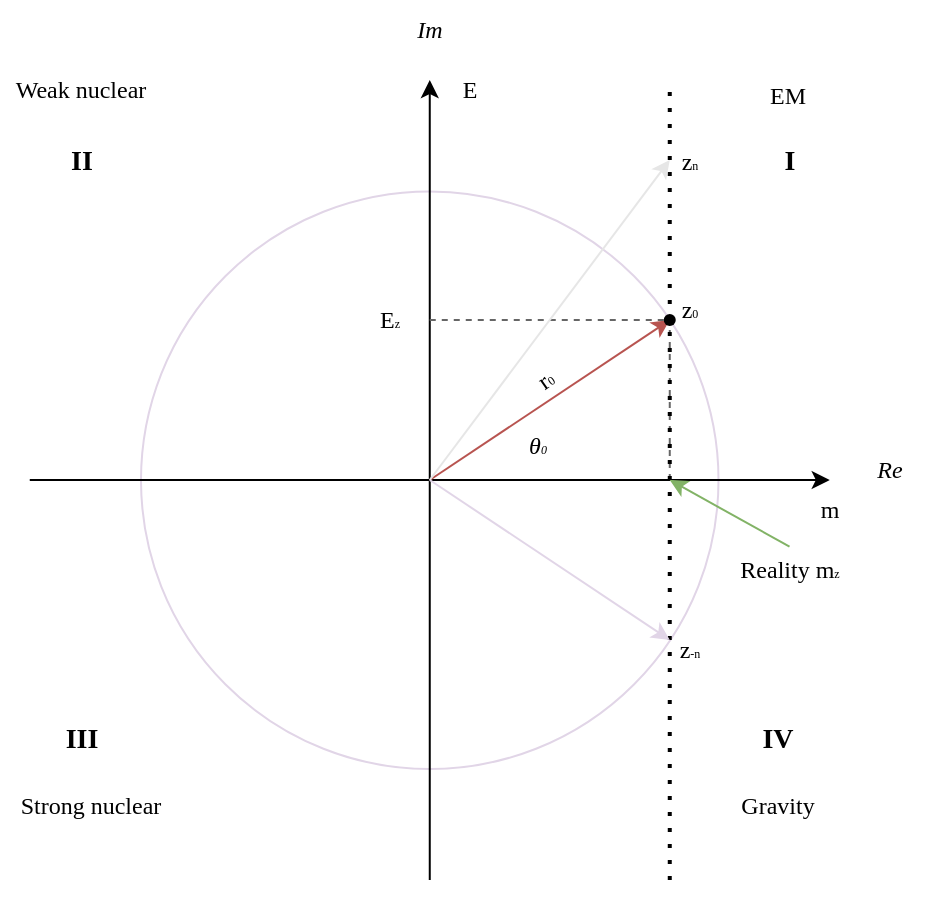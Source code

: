 <mxfile version="27.1.3">
  <diagram name="Pagina-1" id="0dzkZ5MN7ncnJMFn7Q6S">
    <mxGraphModel dx="1136" dy="743" grid="0" gridSize="10" guides="1" tooltips="1" connect="0" arrows="0" fold="1" page="1" pageScale="1" pageWidth="413" pageHeight="583" math="0" shadow="0">
      <root>
        <mxCell id="0" />
        <mxCell id="1" parent="0" />
        <mxCell id="gNHYL5g1EzsRVqw8KXna-23" value="" style="ellipse;whiteSpace=wrap;html=1;aspect=fixed;fillColor=none;strokeColor=#E1D5E7;" parent="1" vertex="1">
          <mxGeometry x="266.5" y="159.75" width="288.75" height="288.75" as="geometry" />
        </mxCell>
        <mxCell id="gNHYL5g1EzsRVqw8KXna-1" value="" style="endArrow=classic;html=1;rounded=0;" parent="1" edge="1">
          <mxGeometry width="50" height="50" relative="1" as="geometry">
            <mxPoint x="210.88" y="304" as="sourcePoint" />
            <mxPoint x="610.88" y="304" as="targetPoint" />
          </mxGeometry>
        </mxCell>
        <mxCell id="gNHYL5g1EzsRVqw8KXna-2" value="" style="endArrow=classic;html=1;rounded=0;" parent="1" edge="1">
          <mxGeometry width="50" height="50" relative="1" as="geometry">
            <mxPoint x="410.88" y="504" as="sourcePoint" />
            <mxPoint x="410.88" y="104" as="targetPoint" />
          </mxGeometry>
        </mxCell>
        <mxCell id="gNHYL5g1EzsRVqw8KXna-3" value="&lt;font face=&quot;Times New Roman&quot;&gt;E&lt;/font&gt;" style="text;html=1;align=center;verticalAlign=middle;whiteSpace=wrap;rounded=0;" parent="1" vertex="1">
          <mxGeometry x="400.88" y="94" width="60" height="30" as="geometry" />
        </mxCell>
        <mxCell id="gNHYL5g1EzsRVqw8KXna-4" value="&lt;font face=&quot;Times New Roman&quot;&gt;m&lt;/font&gt;" style="text;html=1;align=center;verticalAlign=middle;whiteSpace=wrap;rounded=0;" parent="1" vertex="1">
          <mxGeometry x="580.88" y="304" width="60" height="30" as="geometry" />
        </mxCell>
        <mxCell id="gNHYL5g1EzsRVqw8KXna-5" value="&lt;i&gt;Im&lt;/i&gt;" style="text;html=1;align=center;verticalAlign=middle;whiteSpace=wrap;rounded=0;fontFamily=Times New Roman;" parent="1" vertex="1">
          <mxGeometry x="380.88" y="64" width="60" height="30" as="geometry" />
        </mxCell>
        <mxCell id="gNHYL5g1EzsRVqw8KXna-6" value="&lt;font face=&quot;Times New Roman&quot;&gt;&lt;i&gt;Re&lt;/i&gt;&lt;/font&gt;" style="text;html=1;align=center;verticalAlign=middle;whiteSpace=wrap;rounded=0;" parent="1" vertex="1">
          <mxGeometry x="610.88" y="284" width="60" height="30" as="geometry" />
        </mxCell>
        <mxCell id="gNHYL5g1EzsRVqw8KXna-7" value="" style="endArrow=classic;html=1;rounded=0;fillColor=#f8cecc;strokeColor=#b85450;" parent="1" edge="1">
          <mxGeometry width="50" height="50" relative="1" as="geometry">
            <mxPoint x="410.88" y="304" as="sourcePoint" />
            <mxPoint x="530.88" y="224" as="targetPoint" />
          </mxGeometry>
        </mxCell>
        <mxCell id="gNHYL5g1EzsRVqw8KXna-8" value="" style="endArrow=none;dashed=1;html=1;rounded=0;fillColor=#f5f5f5;strokeColor=#666666;" parent="1" edge="1">
          <mxGeometry width="50" height="50" relative="1" as="geometry">
            <mxPoint x="530.88" y="304" as="sourcePoint" />
            <mxPoint x="530.88" y="224" as="targetPoint" />
          </mxGeometry>
        </mxCell>
        <mxCell id="gNHYL5g1EzsRVqw8KXna-9" value="" style="endArrow=none;dashed=1;html=1;rounded=0;fillColor=#f5f5f5;strokeColor=#666666;" parent="1" edge="1">
          <mxGeometry width="50" height="50" relative="1" as="geometry">
            <mxPoint x="410.88" y="224" as="sourcePoint" />
            <mxPoint x="530.88" y="224" as="targetPoint" />
          </mxGeometry>
        </mxCell>
        <mxCell id="gNHYL5g1EzsRVqw8KXna-10" value="&lt;font face=&quot;Times New Roman&quot;&gt;z&lt;font style=&quot;font-size: 6px;&quot;&gt;0&lt;/font&gt;&lt;/font&gt;" style="text;html=1;align=center;verticalAlign=middle;whiteSpace=wrap;rounded=0;" parent="1" vertex="1">
          <mxGeometry x="510.88" y="204" width="60" height="30" as="geometry" />
        </mxCell>
        <mxCell id="gNHYL5g1EzsRVqw8KXna-12" value="&lt;font face=&quot;Times New Roman&quot;&gt;r&lt;font style=&quot;font-size: 6px;&quot;&gt;0&lt;/font&gt;&lt;/font&gt;" style="text;html=1;align=center;verticalAlign=middle;whiteSpace=wrap;rounded=0;rotation=-35;" parent="1" vertex="1">
          <mxGeometry x="438.88" y="239" width="60" height="30" as="geometry" />
        </mxCell>
        <mxCell id="gNHYL5g1EzsRVqw8KXna-13" value="&lt;span style=&quot;font-family: KaTeX_Math; font-style: italic; text-align: start; text-wrap-mode: nowrap;&quot;&gt;&lt;font style=&quot;color: rgb(0, 0, 0); font-size: 12px;&quot;&gt;θ&lt;/font&gt;&lt;font style=&quot;color: rgb(0, 0, 0); font-size: 6px;&quot;&gt;0&lt;/font&gt;&lt;/span&gt;" style="text;html=1;align=center;verticalAlign=middle;whiteSpace=wrap;rounded=0;fillColor=none;strokeColor=none;" parent="1" vertex="1">
          <mxGeometry x="434.88" y="272" width="60" height="30" as="geometry" />
        </mxCell>
        <mxCell id="gNHYL5g1EzsRVqw8KXna-15" value="&lt;font face=&quot;Times New Roman&quot;&gt;Reality m&lt;font style=&quot;font-size: 6px;&quot;&gt;z&lt;/font&gt;&lt;/font&gt;" style="text;html=1;align=center;verticalAlign=middle;whiteSpace=wrap;rounded=0;" parent="1" vertex="1">
          <mxGeometry x="560.88" y="334" width="60" height="30" as="geometry" />
        </mxCell>
        <mxCell id="gNHYL5g1EzsRVqw8KXna-16" value="" style="endArrow=classic;html=1;rounded=0;exitX=0.498;exitY=0.111;exitDx=0;exitDy=0;exitPerimeter=0;fillColor=#d5e8d4;strokeColor=#82b366;" parent="1" source="gNHYL5g1EzsRVqw8KXna-15" edge="1">
          <mxGeometry width="50" height="50" relative="1" as="geometry">
            <mxPoint x="460.88" y="504" as="sourcePoint" />
            <mxPoint x="530.88" y="304" as="targetPoint" />
          </mxGeometry>
        </mxCell>
        <mxCell id="gNHYL5g1EzsRVqw8KXna-17" value="" style="endArrow=none;dashed=1;html=1;dashPattern=1 3;strokeWidth=2;rounded=0;" parent="1" edge="1">
          <mxGeometry width="50" height="50" relative="1" as="geometry">
            <mxPoint x="530.88" y="504" as="sourcePoint" />
            <mxPoint x="530.88" y="104" as="targetPoint" />
          </mxGeometry>
        </mxCell>
        <mxCell id="gNHYL5g1EzsRVqw8KXna-18" value="" style="endArrow=classic;html=1;rounded=0;strokeColor=#E6E6E6;" parent="1" edge="1">
          <mxGeometry width="50" height="50" relative="1" as="geometry">
            <mxPoint x="410.88" y="304" as="sourcePoint" />
            <mxPoint x="530.88" y="144" as="targetPoint" />
          </mxGeometry>
        </mxCell>
        <mxCell id="gNHYL5g1EzsRVqw8KXna-19" value="" style="shape=waypoint;sketch=0;size=6;pointerEvents=1;points=[];fillColor=none;resizable=0;rotatable=0;perimeter=centerPerimeter;snapToPoint=1;" parent="1" vertex="1">
          <mxGeometry x="520.88" y="214" width="20" height="20" as="geometry" />
        </mxCell>
        <mxCell id="gNHYL5g1EzsRVqw8KXna-20" value="" style="endArrow=classic;html=1;rounded=0;strokeColor=#E1D5E7;" parent="1" edge="1">
          <mxGeometry width="50" height="50" relative="1" as="geometry">
            <mxPoint x="410.88" y="304" as="sourcePoint" />
            <mxPoint x="530.88" y="384" as="targetPoint" />
          </mxGeometry>
        </mxCell>
        <mxCell id="bIzNZGrFHWMaeU-FCnaf-1" value="&lt;font face=&quot;Times New Roman&quot;&gt;z&lt;font style=&quot;font-size: 6px;&quot;&gt;n&lt;/font&gt;&lt;/font&gt;" style="text;html=1;align=center;verticalAlign=middle;whiteSpace=wrap;rounded=0;" parent="1" vertex="1">
          <mxGeometry x="510.88" y="129.75" width="60" height="30" as="geometry" />
        </mxCell>
        <mxCell id="bIzNZGrFHWMaeU-FCnaf-4" value="&lt;font face=&quot;Times New Roman&quot;&gt;z&lt;font style=&quot;font-size: 6px;&quot;&gt;-n&lt;/font&gt;&lt;/font&gt;" style="text;html=1;align=center;verticalAlign=middle;whiteSpace=wrap;rounded=0;" parent="1" vertex="1">
          <mxGeometry x="510.88" y="374" width="60" height="30" as="geometry" />
        </mxCell>
        <mxCell id="bIzNZGrFHWMaeU-FCnaf-8" value="&lt;font face=&quot;Times New Roman&quot;&gt;E&lt;font style=&quot;font-size: 6px;&quot;&gt;z&lt;/font&gt;&lt;/font&gt;" style="text;html=1;align=center;verticalAlign=middle;whiteSpace=wrap;rounded=0;" parent="1" vertex="1">
          <mxGeometry x="360.88" y="209" width="60" height="30" as="geometry" />
        </mxCell>
        <mxCell id="bIzNZGrFHWMaeU-FCnaf-9" value="&lt;font style=&quot;font-size: 14px;&quot; face=&quot;Times New Roman&quot;&gt;&lt;b&gt;I&lt;/b&gt;&lt;/font&gt;" style="text;html=1;align=center;verticalAlign=middle;whiteSpace=wrap;rounded=0;" parent="1" vertex="1">
          <mxGeometry x="560.88" y="129.75" width="60" height="30" as="geometry" />
        </mxCell>
        <mxCell id="bIzNZGrFHWMaeU-FCnaf-10" value="&lt;font style=&quot;font-size: 14px;&quot; face=&quot;Times New Roman&quot;&gt;&lt;b&gt;II&lt;/b&gt;&lt;/font&gt;" style="text;html=1;align=center;verticalAlign=middle;whiteSpace=wrap;rounded=0;" parent="1" vertex="1">
          <mxGeometry x="206.5" y="129.75" width="60" height="30" as="geometry" />
        </mxCell>
        <mxCell id="bIzNZGrFHWMaeU-FCnaf-11" value="&lt;font style=&quot;font-size: 14px;&quot; face=&quot;Times New Roman&quot;&gt;&lt;b&gt;III&lt;/b&gt;&lt;/font&gt;" style="text;html=1;align=center;verticalAlign=middle;whiteSpace=wrap;rounded=0;" parent="1" vertex="1">
          <mxGeometry x="206.5" y="418.5" width="60" height="30" as="geometry" />
        </mxCell>
        <mxCell id="bIzNZGrFHWMaeU-FCnaf-12" value="&lt;font style=&quot;font-size: 14px;&quot; face=&quot;Times New Roman&quot;&gt;&lt;b&gt;IV&lt;/b&gt;&lt;/font&gt;" style="text;html=1;align=center;verticalAlign=middle;whiteSpace=wrap;rounded=0;" parent="1" vertex="1">
          <mxGeometry x="555.25" y="418.5" width="60" height="30" as="geometry" />
        </mxCell>
        <mxCell id="7Hq6Ccc0jsmyvDm39aIJ-2" value="&lt;font face=&quot;Times New Roman&quot;&gt;Gravity&lt;/font&gt;" style="text;html=1;align=center;verticalAlign=middle;whiteSpace=wrap;rounded=0;" parent="1" vertex="1">
          <mxGeometry x="555.25" y="452" width="60" height="30" as="geometry" />
        </mxCell>
        <mxCell id="7Hq6Ccc0jsmyvDm39aIJ-3" value="&lt;font face=&quot;Times New Roman&quot;&gt;EM&lt;/font&gt;" style="text;html=1;align=center;verticalAlign=middle;whiteSpace=wrap;rounded=0;" parent="1" vertex="1">
          <mxGeometry x="559.5" y="97" width="60" height="30" as="geometry" />
        </mxCell>
        <mxCell id="7Hq6Ccc0jsmyvDm39aIJ-4" value="&lt;font face=&quot;Times New Roman&quot;&gt;Strong nuclear&lt;/font&gt;" style="text;html=1;align=center;verticalAlign=middle;whiteSpace=wrap;rounded=0;" parent="1" vertex="1">
          <mxGeometry x="196" y="452" width="91" height="30" as="geometry" />
        </mxCell>
        <mxCell id="7Hq6Ccc0jsmyvDm39aIJ-5" value="&lt;font face=&quot;Times New Roman&quot;&gt;Weak nuclear&lt;/font&gt;" style="text;html=1;align=center;verticalAlign=middle;whiteSpace=wrap;rounded=0;" parent="1" vertex="1">
          <mxGeometry x="196" y="94" width="81" height="30" as="geometry" />
        </mxCell>
      </root>
    </mxGraphModel>
  </diagram>
</mxfile>
